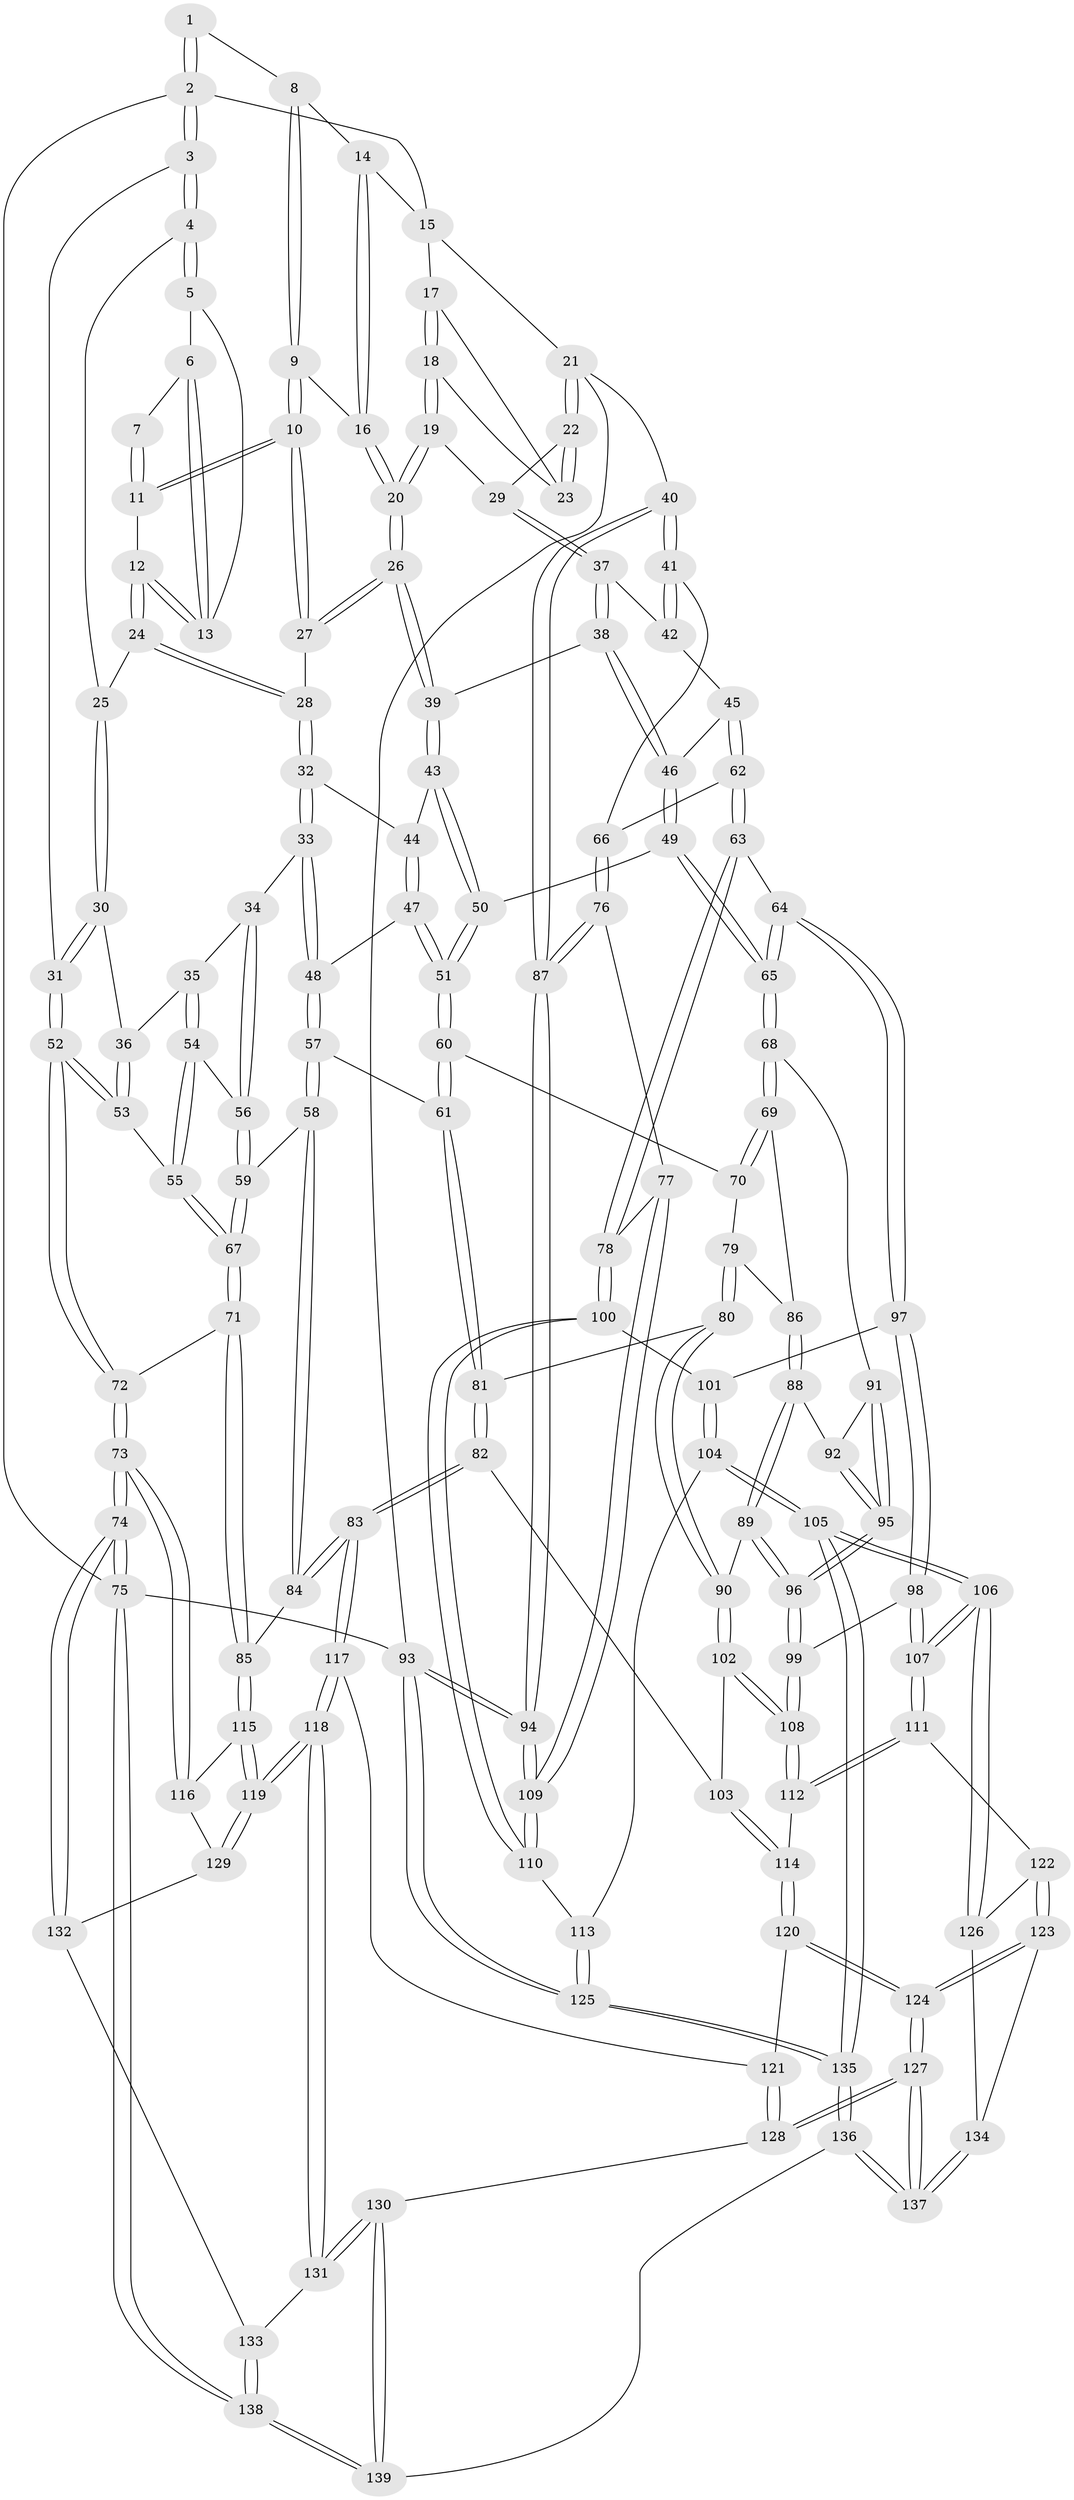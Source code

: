 // coarse degree distribution, {4: 0.4117647058823529, 3: 0.11764705882352941, 5: 0.32941176470588235, 6: 0.12941176470588237, 2: 0.011764705882352941}
// Generated by graph-tools (version 1.1) at 2025/42/03/06/25 10:42:27]
// undirected, 139 vertices, 344 edges
graph export_dot {
graph [start="1"]
  node [color=gray90,style=filled];
  1 [pos="+0.23259351307736853+0"];
  2 [pos="+0+0"];
  3 [pos="+0+0"];
  4 [pos="+0.1104579978431511+0.04550792405191192"];
  5 [pos="+0.16390768207255504+0.02859938222871487"];
  6 [pos="+0.20549920589395826+0"];
  7 [pos="+0.22105525324645145+0"];
  8 [pos="+0.4297423842524438+0"];
  9 [pos="+0.4208548431121491+0.012250614148471164"];
  10 [pos="+0.4163068692202708+0.09018230817679973"];
  11 [pos="+0.2882934209540445+0.09160939464167403"];
  12 [pos="+0.22082742488551677+0.12110227664508225"];
  13 [pos="+0.20538833530821377+0.0690957535331177"];
  14 [pos="+0.5734415161221883+0"];
  15 [pos="+0.8164459990172912+0"];
  16 [pos="+0.5979855608710976+0.02407839817670789"];
  17 [pos="+0.8127412536145718+0"];
  18 [pos="+0.7230642661411177+0.10477918802242957"];
  19 [pos="+0.7188901013567063+0.11228372336210454"];
  20 [pos="+0.6186353712725275+0.15288028741746104"];
  21 [pos="+1+0.2713401168348809"];
  22 [pos="+0.9853067566000362+0.15844637214419058"];
  23 [pos="+0.9471561784454963+0.11243216308985021"];
  24 [pos="+0.20010193413965033+0.1390832187750995"];
  25 [pos="+0.17613675383273608+0.14690685912585472"];
  26 [pos="+0.5414824735920858+0.21063089175484387"];
  27 [pos="+0.4466008924303271+0.14618451729572998"];
  28 [pos="+0.3066808105811904+0.25369676258403384"];
  29 [pos="+0.794573079157564+0.19633316288844538"];
  30 [pos="+0.17079269229339092+0.15339571648380748"];
  31 [pos="+0+0.012316741671295638"];
  32 [pos="+0.2771165321797523+0.3106602153295756"];
  33 [pos="+0.2659186996300015+0.31951880719986564"];
  34 [pos="+0.13505555753716147+0.3169264395200548"];
  35 [pos="+0.12142126100778008+0.30858813012683245"];
  36 [pos="+0.10898442310432417+0.298097315313534"];
  37 [pos="+0.7987879168007783+0.256953113358284"];
  38 [pos="+0.5657728890604442+0.2563173744805721"];
  39 [pos="+0.5422680664211628+0.21570435106280805"];
  40 [pos="+1+0.3149379631295911"];
  41 [pos="+1+0.31836859797252515"];
  42 [pos="+0.8110040907209844+0.30577329161530226"];
  43 [pos="+0.41977668398769585+0.3496764498344245"];
  44 [pos="+0.4107605523679787+0.3514140318280594"];
  45 [pos="+0.7545453160309765+0.375066793026244"];
  46 [pos="+0.5825911542567823+0.2916541641629216"];
  47 [pos="+0.34819496591356636+0.42735458985948904"];
  48 [pos="+0.2938743154487495+0.4099103069872352"];
  49 [pos="+0.5593863345088628+0.4359012418342976"];
  50 [pos="+0.44500005035960544+0.4279362873819535"];
  51 [pos="+0.395413181153279+0.4906032433628784"];
  52 [pos="+0+0.24378462590103345"];
  53 [pos="+0+0.275275212517659"];
  54 [pos="+0.06557588437834039+0.4646797336507091"];
  55 [pos="+0.054118086591661105+0.47874713246107586"];
  56 [pos="+0.1631677255433746+0.43949986251350465"];
  57 [pos="+0.24587028806743344+0.48996017607798853"];
  58 [pos="+0.19696080340975936+0.49799414148045"];
  59 [pos="+0.18359252748828908+0.48795489282427146"];
  60 [pos="+0.3954241684860536+0.4931525412853955"];
  61 [pos="+0.2855208477486148+0.5185031984424285"];
  62 [pos="+0.7633024489716229+0.4257532907946001"];
  63 [pos="+0.7228030222866413+0.47492885572149"];
  64 [pos="+0.5901873959977072+0.523931067141268"];
  65 [pos="+0.583093809323213+0.5190406429875335"];
  66 [pos="+0.8505491305640881+0.4674758243377081"];
  67 [pos="+0.06048014546571559+0.524488982612199"];
  68 [pos="+0.5610621162524699+0.5255281700101142"];
  69 [pos="+0.532303248355032+0.5261037915906741"];
  70 [pos="+0.3969014910921353+0.49574078877785455"];
  71 [pos="+0.05638102316628621+0.5315592244300744"];
  72 [pos="+0+0.5269885837283604"];
  73 [pos="+0+0.7997791999624319"];
  74 [pos="+0+0.8202851330229878"];
  75 [pos="+0+1"];
  76 [pos="+0.8745515681029123+0.61388601620398"];
  77 [pos="+0.8017112502844799+0.6618935239882066"];
  78 [pos="+0.7939052734864701+0.6650440875928002"];
  79 [pos="+0.39484001555953513+0.5528442214823748"];
  80 [pos="+0.35556766786477184+0.6020623061595081"];
  81 [pos="+0.2887658802042148+0.5312318530932405"];
  82 [pos="+0.2408015060146107+0.6936306930718209"];
  83 [pos="+0.23646845753069742+0.6945979502614426"];
  84 [pos="+0.1735965750985332+0.6682825979681553"];
  85 [pos="+0.09390882913364647+0.6785294359843818"];
  86 [pos="+0.43754936406987965+0.5807102281577352"];
  87 [pos="+1+0.6257374591850652"];
  88 [pos="+0.44469361859414874+0.5990999780836234"];
  89 [pos="+0.4304423642399696+0.6551514731645394"];
  90 [pos="+0.34264706891854213+0.6620340840995528"];
  91 [pos="+0.5178108283476032+0.5744240817991028"];
  92 [pos="+0.44888232745813234+0.599573922387803"];
  93 [pos="+1+1"];
  94 [pos="+1+0.987713360116124"];
  95 [pos="+0.49092635927942924+0.6153333196926168"];
  96 [pos="+0.488421781620845+0.6855561374694489"];
  97 [pos="+0.6240094988742759+0.6360874156242876"];
  98 [pos="+0.552117671975155+0.7091227687812787"];
  99 [pos="+0.5073419345940255+0.706007346817627"];
  100 [pos="+0.7873531686174076+0.6708702626753804"];
  101 [pos="+0.6250383127775903+0.6364652714669127"];
  102 [pos="+0.3409170958865996+0.6637383009498131"];
  103 [pos="+0.2833343022294297+0.6927394850689041"];
  104 [pos="+0.6898357801045415+0.8594237993100423"];
  105 [pos="+0.665610362818985+0.886190635611777"];
  106 [pos="+0.6090342848754052+0.8627997534157348"];
  107 [pos="+0.5922724004175061+0.8334980865132647"];
  108 [pos="+0.4429613192681357+0.7664088751137695"];
  109 [pos="+1+0.8671218287548458"];
  110 [pos="+0.7746331549496913+0.7783786272538041"];
  111 [pos="+0.439009272507544+0.7967260360873181"];
  112 [pos="+0.43605014852328355+0.7846914684240403"];
  113 [pos="+0.7627828422524918+0.7970689483701172"];
  114 [pos="+0.34937002399641276+0.7821464729773275"];
  115 [pos="+0+0.7504481883889156"];
  116 [pos="+0+0.7565243152576738"];
  117 [pos="+0.22795937886898382+0.8484609627922212"];
  118 [pos="+0.1829070787498108+0.8902642220662056"];
  119 [pos="+0.17510956337059483+0.8866715276008933"];
  120 [pos="+0.3316799599643882+0.8587025625600543"];
  121 [pos="+0.2593820683032981+0.8559350855099538"];
  122 [pos="+0.43444174898434+0.8476152288191521"];
  123 [pos="+0.3996115493457517+0.8958115660141956"];
  124 [pos="+0.38679739739630264+0.9068829485938685"];
  125 [pos="+1+1"];
  126 [pos="+0.5644642675974378+0.8811393136613166"];
  127 [pos="+0.3765826963761062+1"];
  128 [pos="+0.3225242826711801+0.9912427242322825"];
  129 [pos="+0.0786481648882761+0.916563463776219"];
  130 [pos="+0.18424339625482686+0.9147041497955276"];
  131 [pos="+0.1840399312443827+0.9136015777204484"];
  132 [pos="+0.07371351625015905+0.925364389658196"];
  133 [pos="+0.07119151869966193+0.9532398830870418"];
  134 [pos="+0.5262014295796191+0.9167244659247256"];
  135 [pos="+0.7793313029879226+1"];
  136 [pos="+0.41031055943638295+1"];
  137 [pos="+0.4052484473783582+1"];
  138 [pos="+0+1"];
  139 [pos="+0.08727241654376448+1"];
  1 -- 2;
  1 -- 2;
  1 -- 8;
  2 -- 3;
  2 -- 3;
  2 -- 15;
  2 -- 75;
  3 -- 4;
  3 -- 4;
  3 -- 31;
  4 -- 5;
  4 -- 5;
  4 -- 25;
  5 -- 6;
  5 -- 13;
  6 -- 7;
  6 -- 13;
  6 -- 13;
  7 -- 11;
  7 -- 11;
  8 -- 9;
  8 -- 9;
  8 -- 14;
  9 -- 10;
  9 -- 10;
  9 -- 16;
  10 -- 11;
  10 -- 11;
  10 -- 27;
  10 -- 27;
  11 -- 12;
  12 -- 13;
  12 -- 13;
  12 -- 24;
  12 -- 24;
  14 -- 15;
  14 -- 16;
  14 -- 16;
  15 -- 17;
  15 -- 21;
  16 -- 20;
  16 -- 20;
  17 -- 18;
  17 -- 18;
  17 -- 23;
  18 -- 19;
  18 -- 19;
  18 -- 23;
  19 -- 20;
  19 -- 20;
  19 -- 29;
  20 -- 26;
  20 -- 26;
  21 -- 22;
  21 -- 22;
  21 -- 40;
  21 -- 93;
  22 -- 23;
  22 -- 23;
  22 -- 29;
  24 -- 25;
  24 -- 28;
  24 -- 28;
  25 -- 30;
  25 -- 30;
  26 -- 27;
  26 -- 27;
  26 -- 39;
  26 -- 39;
  27 -- 28;
  28 -- 32;
  28 -- 32;
  29 -- 37;
  29 -- 37;
  30 -- 31;
  30 -- 31;
  30 -- 36;
  31 -- 52;
  31 -- 52;
  32 -- 33;
  32 -- 33;
  32 -- 44;
  33 -- 34;
  33 -- 48;
  33 -- 48;
  34 -- 35;
  34 -- 56;
  34 -- 56;
  35 -- 36;
  35 -- 54;
  35 -- 54;
  36 -- 53;
  36 -- 53;
  37 -- 38;
  37 -- 38;
  37 -- 42;
  38 -- 39;
  38 -- 46;
  38 -- 46;
  39 -- 43;
  39 -- 43;
  40 -- 41;
  40 -- 41;
  40 -- 87;
  40 -- 87;
  41 -- 42;
  41 -- 42;
  41 -- 66;
  42 -- 45;
  43 -- 44;
  43 -- 50;
  43 -- 50;
  44 -- 47;
  44 -- 47;
  45 -- 46;
  45 -- 62;
  45 -- 62;
  46 -- 49;
  46 -- 49;
  47 -- 48;
  47 -- 51;
  47 -- 51;
  48 -- 57;
  48 -- 57;
  49 -- 50;
  49 -- 65;
  49 -- 65;
  50 -- 51;
  50 -- 51;
  51 -- 60;
  51 -- 60;
  52 -- 53;
  52 -- 53;
  52 -- 72;
  52 -- 72;
  53 -- 55;
  54 -- 55;
  54 -- 55;
  54 -- 56;
  55 -- 67;
  55 -- 67;
  56 -- 59;
  56 -- 59;
  57 -- 58;
  57 -- 58;
  57 -- 61;
  58 -- 59;
  58 -- 84;
  58 -- 84;
  59 -- 67;
  59 -- 67;
  60 -- 61;
  60 -- 61;
  60 -- 70;
  61 -- 81;
  61 -- 81;
  62 -- 63;
  62 -- 63;
  62 -- 66;
  63 -- 64;
  63 -- 78;
  63 -- 78;
  64 -- 65;
  64 -- 65;
  64 -- 97;
  64 -- 97;
  65 -- 68;
  65 -- 68;
  66 -- 76;
  66 -- 76;
  67 -- 71;
  67 -- 71;
  68 -- 69;
  68 -- 69;
  68 -- 91;
  69 -- 70;
  69 -- 70;
  69 -- 86;
  70 -- 79;
  71 -- 72;
  71 -- 85;
  71 -- 85;
  72 -- 73;
  72 -- 73;
  73 -- 74;
  73 -- 74;
  73 -- 116;
  73 -- 116;
  74 -- 75;
  74 -- 75;
  74 -- 132;
  74 -- 132;
  75 -- 138;
  75 -- 138;
  75 -- 93;
  76 -- 77;
  76 -- 87;
  76 -- 87;
  77 -- 78;
  77 -- 109;
  77 -- 109;
  78 -- 100;
  78 -- 100;
  79 -- 80;
  79 -- 80;
  79 -- 86;
  80 -- 81;
  80 -- 90;
  80 -- 90;
  81 -- 82;
  81 -- 82;
  82 -- 83;
  82 -- 83;
  82 -- 103;
  83 -- 84;
  83 -- 84;
  83 -- 117;
  83 -- 117;
  84 -- 85;
  85 -- 115;
  85 -- 115;
  86 -- 88;
  86 -- 88;
  87 -- 94;
  87 -- 94;
  88 -- 89;
  88 -- 89;
  88 -- 92;
  89 -- 90;
  89 -- 96;
  89 -- 96;
  90 -- 102;
  90 -- 102;
  91 -- 92;
  91 -- 95;
  91 -- 95;
  92 -- 95;
  92 -- 95;
  93 -- 94;
  93 -- 94;
  93 -- 125;
  93 -- 125;
  94 -- 109;
  94 -- 109;
  95 -- 96;
  95 -- 96;
  96 -- 99;
  96 -- 99;
  97 -- 98;
  97 -- 98;
  97 -- 101;
  98 -- 99;
  98 -- 107;
  98 -- 107;
  99 -- 108;
  99 -- 108;
  100 -- 101;
  100 -- 110;
  100 -- 110;
  101 -- 104;
  101 -- 104;
  102 -- 103;
  102 -- 108;
  102 -- 108;
  103 -- 114;
  103 -- 114;
  104 -- 105;
  104 -- 105;
  104 -- 113;
  105 -- 106;
  105 -- 106;
  105 -- 135;
  105 -- 135;
  106 -- 107;
  106 -- 107;
  106 -- 126;
  106 -- 126;
  107 -- 111;
  107 -- 111;
  108 -- 112;
  108 -- 112;
  109 -- 110;
  109 -- 110;
  110 -- 113;
  111 -- 112;
  111 -- 112;
  111 -- 122;
  112 -- 114;
  113 -- 125;
  113 -- 125;
  114 -- 120;
  114 -- 120;
  115 -- 116;
  115 -- 119;
  115 -- 119;
  116 -- 129;
  117 -- 118;
  117 -- 118;
  117 -- 121;
  118 -- 119;
  118 -- 119;
  118 -- 131;
  118 -- 131;
  119 -- 129;
  119 -- 129;
  120 -- 121;
  120 -- 124;
  120 -- 124;
  121 -- 128;
  121 -- 128;
  122 -- 123;
  122 -- 123;
  122 -- 126;
  123 -- 124;
  123 -- 124;
  123 -- 134;
  124 -- 127;
  124 -- 127;
  125 -- 135;
  125 -- 135;
  126 -- 134;
  127 -- 128;
  127 -- 128;
  127 -- 137;
  127 -- 137;
  128 -- 130;
  129 -- 132;
  130 -- 131;
  130 -- 131;
  130 -- 139;
  130 -- 139;
  131 -- 133;
  132 -- 133;
  133 -- 138;
  133 -- 138;
  134 -- 137;
  134 -- 137;
  135 -- 136;
  135 -- 136;
  136 -- 137;
  136 -- 137;
  136 -- 139;
  138 -- 139;
  138 -- 139;
}
